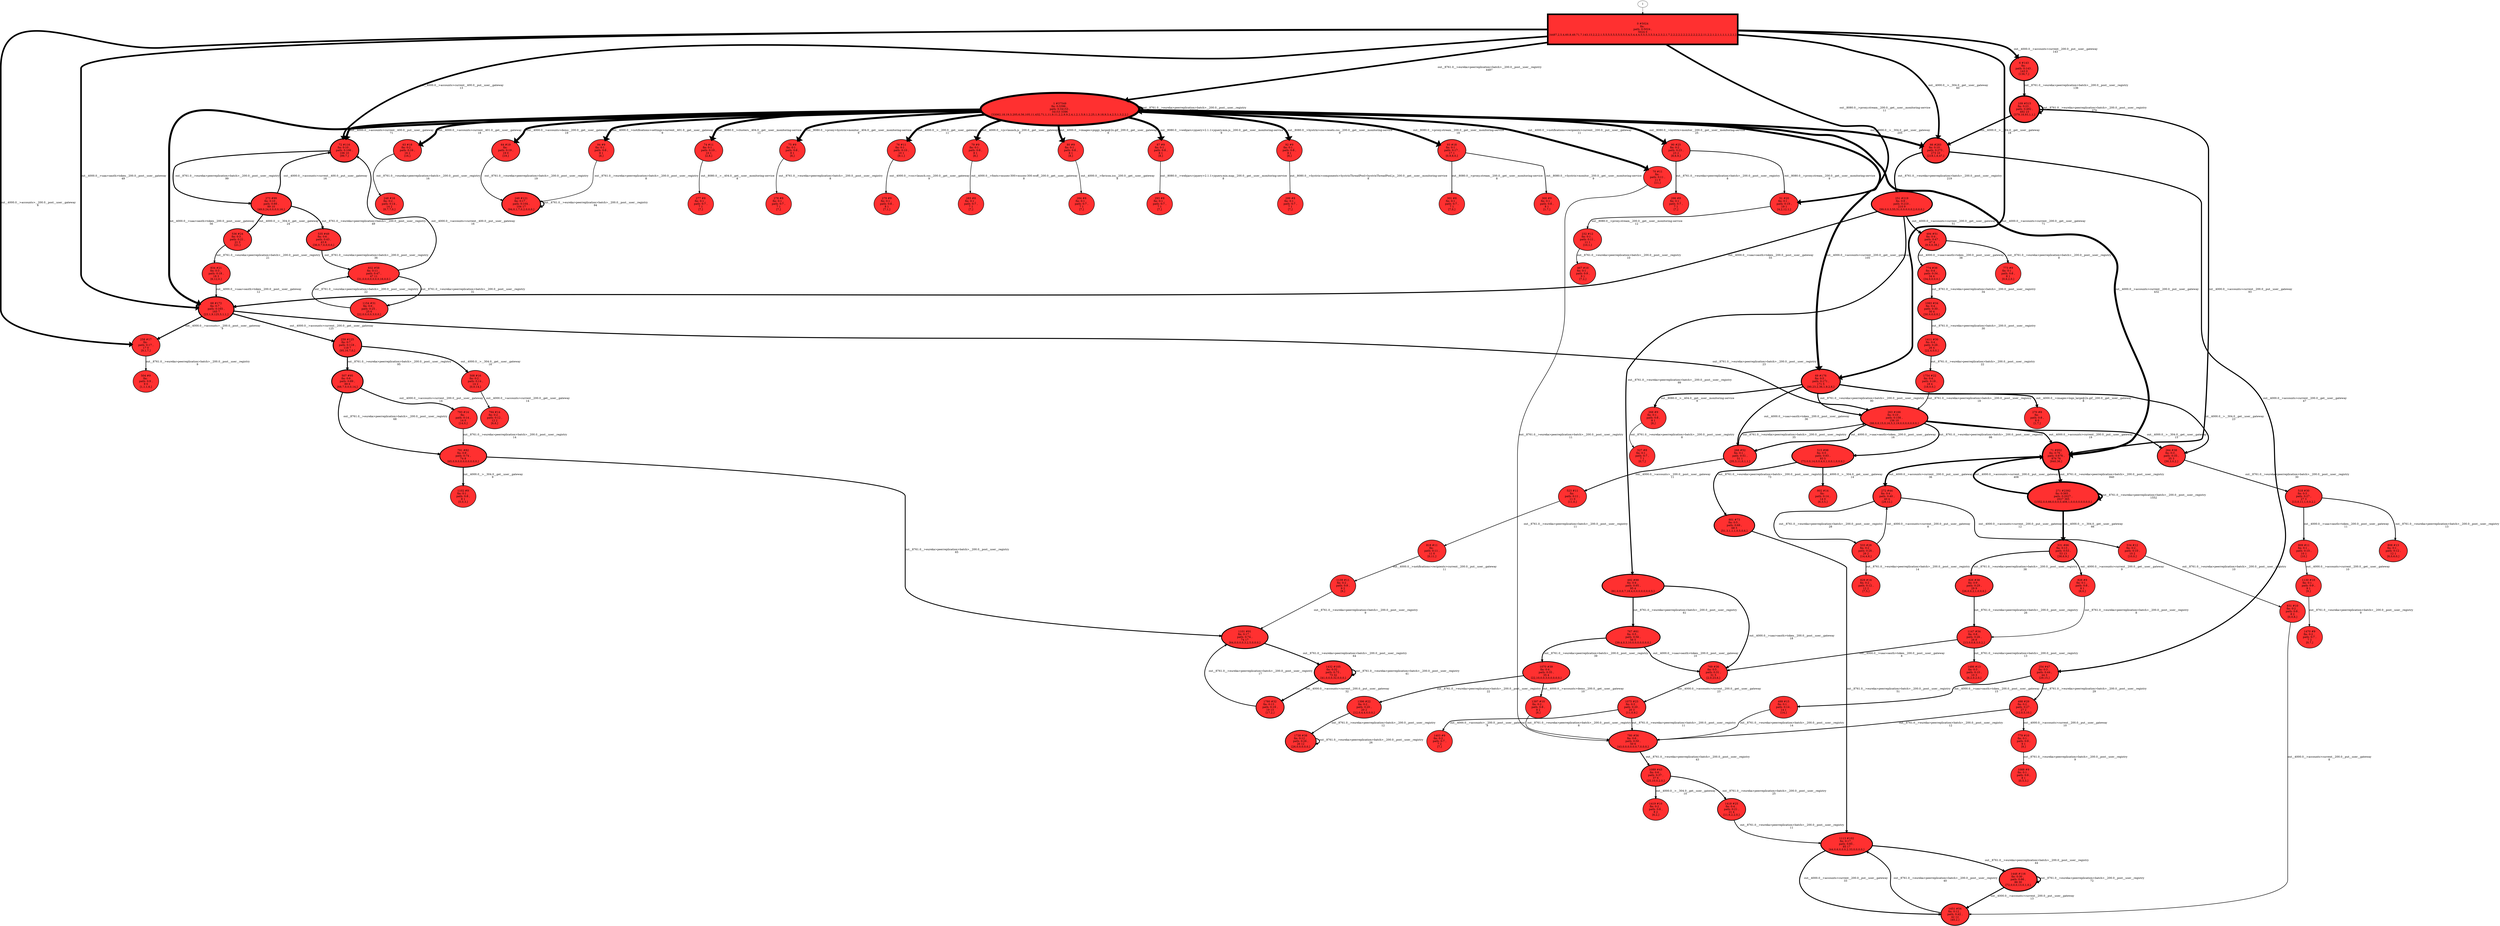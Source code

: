 // produced with flexfringe // 
digraph DFA {
	0 [label="root" shape=box];
		I -> 0;
	0 [ label="0 #5024
fin: 
 path: 0:5024 , 
5024 0
[4487,2,5,4,60,8,49,71,7,143,13,2,2,2,1,5,5,5,5,5,5,5,5,5,5,4,5,4,4,4,5,5,5,3,5,3,4,2,3,2,1,7,2,2,2,2,2,2,2,2,2,2,2,2,2,11,2,2,1,2,1,1,1,1,1,2,1,]" , style=filled, fillcolor="firebrick1", width=2.25362, height=2.25362, penwidth=8.52218];
		0 -> 1 [label="out__8761.0__>eureka>peerreplication>batch>__200.0__post__user__registry
4487 " , penwidth=8.52218 ];
		0 -> 66 [label="out__4000.0__>__304.0__get__user__gateway
60 " , penwidth=8.52218 ];
		0 -> 258 [label="out__4000.0__>accounts>__200.0__post__user__gateway
8 " , penwidth=8.52218 ];
		0 -> 68 [label="out__4000.0__>uaa>oauth>token__200.0__post__user__gateway
49 " , penwidth=8.52218 ];
		0 -> 69 [label="out__4000.0__>accounts>current__200.0__get__user__gateway
71 " , penwidth=8.52218 ];
		0 -> 6 [label="out__4000.0__>accounts>current__200.0__put__user__gateway
143 " , penwidth=8.52218 ];
		0 -> 72 [label="out__4000.0__>accounts>current__400.0__put__user__gateway
13 " , penwidth=8.52218 ];
		0 -> 51 [label="out__8080.0__>proxy.stream__200.0__get__user__monitoring-service
11 " , penwidth=8.52218 ];
	1 [ label="1 #37549
fin: 0:3396 , 
 path: 0:34153 , 
34153 3396
[33062,18,19,3,205,6,56,105,11,432,71,1,11,9,11,2,2,9,9,2,4,1,2,1,5,9,1,2,25,1,9,18,9,3,4,2,5,1,3,2,2,]" , style=filled, fillcolor="firebrick1", width=2.44525, height=2.44525, penwidth=10.5334];
		1 -> 1 [label="out__8761.0__>eureka>peerreplication>batch>__200.0__post__user__registry
33062 " , penwidth=10.5334 ];
		1 -> 63 [label="out__4000.0__>accounts>current__401.0__get__user__gateway
18 " , penwidth=10.5334 ];
		1 -> 64 [label="out__4000.0__>accounts>demo__200.0__get__user__gateway
19 " , penwidth=10.5334 ];
		1 -> 66 [label="out__4000.0__>__304.0__get__user__gateway
205 " , penwidth=10.5334 ];
		1 -> 68 [label="out__4000.0__>uaa>oauth>token__200.0__post__user__gateway
56 " , penwidth=10.5334 ];
		1 -> 69 [label="out__4000.0__>accounts>current__200.0__get__user__gateway
105 " , penwidth=10.5334 ];
		1 -> 70 [label="out__4000.0__>notifications>recipients>current__200.0__put__user__gateway
11 " , penwidth=10.5334 ];
		1 -> 71 [label="out__4000.0__>accounts>current__200.0__put__user__gateway
432 " , penwidth=10.5334 ];
		1 -> 72 [label="out__4000.0__>accounts>current__400.0__put__user__gateway
71 " , penwidth=10.5334 ];
		1 -> 74 [label="out__8080.0__>clusters__404.0__get__user__monitoring-service
11 " , penwidth=10.5334 ];
		1 -> 75 [label="out__8080.0__>proxy>hystrix>monitor__404.0__get__user__monitoring-service
9 " , penwidth=10.5334 ];
		1 -> 76 [label="out__4000.0__>__200.0__get__user__gateway
11 " , penwidth=10.5334 ];
		1 -> 79 [label="out__4000.0__>js>launch.js__200.0__get__user__gateway
9 " , penwidth=10.5334 ];
		1 -> 80 [label="out__4000.0__>images>piggy_large@2x.gif__200.0__get__user__gateway
9 " , penwidth=10.5334 ];
		1 -> 87 [label="out__8080.0__>webjars>jquery>2.1.1>jquery.min.js__200.0__get__user__monitoring-service
9 " , penwidth=10.5334 ];
		1 -> 90 [label="out__8080.0__>hystrix>monitor__200.0__get__user__monitoring-service
25 " , penwidth=10.5334 ];
		1 -> 92 [label="out__8080.0__>hystrix>css>resets.css__200.0__get__user__monitoring-service
9 " , penwidth=10.5334 ];
		1 -> 93 [label="out__8080.0__>proxy.stream__200.0__get__user__monitoring-service
18 " , penwidth=10.5334 ];
		1 -> 94 [label="out__4000.0__>notifications>settings>current__401.0__get__user__gateway
9 " , penwidth=10.5334 ];
	6 [ label="6 #143
fin: 
 path: 0:143 , 
143 0
[136,7,]" , style=filled, fillcolor="firebrick1", width=1.78672, height=1.78672, penwidth=4.96981];
		6 -> 109 [label="out__8761.0__>eureka>peerreplication>batch>__200.0__post__user__registry
136 " , penwidth=4.96981 ];
	51 [ label="51 #20
fin: 0:1 , 
 path: 0:19 , 
19 1
[4,2,12,1,]" , style=filled, fillcolor="firebrick1", width=1.39736, height=1.39736, penwidth=3.04452];
		51 -> 232 [label="out__8080.0__>proxy.stream__200.0__get__user__monitoring-service
12 " , penwidth=3.04452 ];
	63 [ label="63 #18
fin: 0:2 , 
 path: 0:16 , 
16 2
[16,]" , style=filled, fillcolor="firebrick1", width=1.37231, height=1.37231, penwidth=2.94444];
		63 -> 248 [label="out__8761.0__>eureka>peerreplication>batch>__200.0__post__user__registry
16 " , penwidth=2.94444 ];
	64 [ label="64 #19
fin: 
 path: 0:19 , 
19 0
[19,]" , style=filled, fillcolor="firebrick1", width=1.38523, height=1.38523, penwidth=2.99573];
		64 -> 249 [label="out__8761.0__>eureka>peerreplication>batch>__200.0__post__user__registry
19 " , penwidth=2.99573 ];
	66 [ label="66 #283
fin: 0:10 , 
 path: 0:273 , 
273 10
[219,1,6,47,]" , style=filled, fillcolor="firebrick1", width=1.89446, height=1.89446, penwidth=5.64897];
		66 -> 251 [label="out__8761.0__>eureka>peerreplication>batch>__200.0__post__user__registry
219 " , penwidth=5.64897 ];
		66 -> 254 [label="out__4000.0__>accounts>current__200.0__get__user__gateway
47 " , penwidth=5.64897 ];
	68 [ label="68 #172
fin: 0:7 , 
 path: 0:165 , 
165 7
[23,1,9,125,5,1,1,]" , style=filled, fillcolor="firebrick1", width=1.81699, height=1.81699, penwidth=5.15329];
		68 -> 263 [label="out__8761.0__>eureka>peerreplication>batch>__200.0__post__user__registry
23 " , penwidth=5.15329 ];
		68 -> 258 [label="out__4000.0__>accounts>__200.0__post__user__gateway
9 " , penwidth=5.15329 ];
		68 -> 259 [label="out__4000.0__>accounts>current__200.0__get__user__gateway
125 " , penwidth=5.15329 ];
	69 [ label="69 #176
fin: 0:5 , 
 path: 0:171 , 
171 5
[90,23,2,36,1,9,2,8,]" , style=filled, fillcolor="firebrick1", width=1.8207, height=1.8207, penwidth=5.17615];
		69 -> 263 [label="out__8761.0__>eureka>peerreplication>batch>__200.0__post__user__registry
90 " , penwidth=5.17615 ];
		69 -> 264 [label="out__4000.0__>__304.0__get__user__gateway
23 " , penwidth=5.17615 ];
		69 -> 266 [label="out__4000.0__>uaa>oauth>token__200.0__post__user__gateway
36 " , penwidth=5.17615 ];
		69 -> 268 [label="out__8080.0__>__404.0__get__user__monitoring-service
9 " , penwidth=5.17615 ];
		69 -> 270 [label="out__4000.0__>images>logo_large@2x.gif__200.0__get__user__gateway
8 " , penwidth=5.17615 ];
	70 [ label="70 #11
fin: 
 path: 0:11 , 
11 0
[11,]" , style=filled, fillcolor="firebrick1", width=1.24844, height=1.24844, penwidth=2.48491];
		70 -> 780 [label="out__8761.0__>eureka>peerreplication>batch>__200.0__post__user__registry
11 " , penwidth=2.48491 ];
	71 [ label="71 #952
fin: 0:76 , 
 path: 0:876 , 
876 76
[840,36,]" , style=filled, fillcolor="firebrick1", width=2.06174, height=2.06174, penwidth=6.85961];
		71 -> 271 [label="out__8761.0__>eureka>peerreplication>batch>__200.0__post__user__registry
840 " , penwidth=6.85961 ];
		71 -> 272 [label="out__4000.0__>accounts>current__200.0__put__user__gateway
36 " , penwidth=6.85961 ];
	72 [ label="72 #116
fin: 0:10 , 
 path: 0:106 , 
106 10
[99,7,]" , style=filled, fillcolor="firebrick1", width=1.75131, height=1.75131, penwidth=4.76217];
		72 -> 273 [label="out__8761.0__>eureka>peerreplication>batch>__200.0__post__user__registry
99 " , penwidth=4.76217 ];
	74 [ label="74 #11
fin: 0:1 , 
 path: 0:10 , 
10 1
[2,8,]" , style=filled, fillcolor="firebrick1", width=1.24844, height=1.24844, penwidth=2.48491];
		74 -> 277 [label="out__8080.0__>__404.0__get__user__monitoring-service
8 " , penwidth=2.48491 ];
	75 [ label="75 #9
fin: 0:1 , 
 path: 0:8 , 
8 1
[8,]" , style=filled, fillcolor="firebrick1", width=1.19471, height=1.19471, penwidth=2.30259];
		75 -> 278 [label="out__8761.0__>eureka>peerreplication>batch>__200.0__post__user__registry
8 " , penwidth=2.30259 ];
	76 [ label="76 #11
fin: 0:1 , 
 path: 0:10 , 
10 1
[9,1,]" , style=filled, fillcolor="firebrick1", width=1.24844, height=1.24844, penwidth=2.48491];
		76 -> 279 [label="out__4000.0__>css>launch.css__200.0__get__user__gateway
9 " , penwidth=2.48491 ];
	79 [ label="79 #9
fin: 0:1 , 
 path: 0:8 , 
8 1
[8,]" , style=filled, fillcolor="firebrick1", width=1.19471, height=1.19471, penwidth=2.30259];
		79 -> 283 [label="out__4000.0__>fonts>museo-300>museo-300.woff__200.0__get__user__gateway
8 " , penwidth=2.30259 ];
	80 [ label="80 #9
fin: 0:1 , 
 path: 0:8 , 
8 1
[8,]" , style=filled, fillcolor="firebrick1", width=1.19471, height=1.19471, penwidth=2.30259];
		80 -> 284 [label="out__4000.0__>favicon.ico__200.0__get__user__gateway
8 " , penwidth=2.30259 ];
	87 [ label="87 #9
fin: 0:1 , 
 path: 0:8 , 
8 1
[8,]" , style=filled, fillcolor="firebrick1", width=1.19471, height=1.19471, penwidth=2.30259];
		87 -> 293 [label="out__8080.0__>webjars>jquery>2.1.1>jquery.min.map__200.0__get__user__monitoring-service
8 " , penwidth=2.30259 ];
	90 [ label="90 #25
fin: 0:2 , 
 path: 0:23 , 
23 2
[8,6,9,]" , style=filled, fillcolor="firebrick1", width=1.44882, height=1.44882, penwidth=3.2581];
		90 -> 296 [label="out__8761.0__>eureka>peerreplication>batch>__200.0__post__user__registry
8 " , penwidth=3.2581 ];
		90 -> 51 [label="out__8080.0__>proxy.stream__200.0__get__user__monitoring-service
9 " , penwidth=3.2581 ];
	92 [ label="92 #9
fin: 0:1 , 
 path: 0:8 , 
8 1
[8,]" , style=filled, fillcolor="firebrick1", width=1.19471, height=1.19471, penwidth=2.30259];
		92 -> 299 [label="out__8080.0__>hystrix>components>hystrixThreadPool>hystrixThreadPool.js__200.0__get__user__monitoring-service
8 " , penwidth=2.30259 ];
	93 [ label="93 #18
fin: 0:1 , 
 path: 0:17 , 
17 1
[0,9,8,0,]" , style=filled, fillcolor="firebrick1", width=1.37231, height=1.37231, penwidth=2.94444];
		93 -> 300 [label="out__8080.0__>hystrix>monitor__200.0__get__user__monitoring-service
9 " , penwidth=2.94444 ];
		93 -> 301 [label="out__8080.0__>proxy.stream__200.0__get__user__monitoring-service
8 " , penwidth=2.94444 ];
	94 [ label="94 #9
fin: 0:1 , 
 path: 0:8 , 
8 1
[8,]" , style=filled, fillcolor="firebrick1", width=1.19471, height=1.19471, penwidth=2.30259];
		94 -> 249 [label="out__8761.0__>eureka>peerreplication>batch>__200.0__post__user__registry
8 " , penwidth=2.30259 ];
	109 [ label="109 #515
fin: 0:23 , 
 path: 0:492 , 
492 23
[379,18,93,1,1,]" , style=filled, fillcolor="firebrick1", width=1.98046, height=1.98046, penwidth=6.24611];
		109 -> 109 [label="out__8761.0__>eureka>peerreplication>batch>__200.0__post__user__registry
379 " , penwidth=6.24611 ];
		109 -> 66 [label="out__4000.0__>__304.0__get__user__gateway
18 " , penwidth=6.24611 ];
		109 -> 71 [label="out__4000.0__>accounts>current__200.0__put__user__gateway
93 " , penwidth=6.24611 ];
	232 [ label="232 #12
fin: 0:1 , 
 path: 0:11 , 
11 1
[10,1,]" , style=filled, fillcolor="firebrick1", width=1.27115, height=1.27115, penwidth=2.56495];
		232 -> 467 [label="out__8761.0__>eureka>peerreplication>batch>__200.0__post__user__registry
10 " , penwidth=2.56495 ];
	248 [ label="248 #16
fin: 0:2 , 
 path: 0:14 , 
14 2
[0,7,7,0,]" , style=filled, fillcolor="firebrick1", width=1.3437, height=1.3437, penwidth=2.83321];
	249 [ label="249 #121
fin: 0:17 , 
 path: 0:104 , 
104 17
[94,0,1,7,0,2,0,0,0,]" , style=filled, fillcolor="firebrick1", width=1.75855, height=1.75855, penwidth=4.80402];
		249 -> 249 [label="out__8761.0__>eureka>peerreplication>batch>__200.0__post__user__registry
94 " , penwidth=4.80402 ];
	251 [ label="251 #219
fin: 0:9 , 
 path: 0:210 , 
210 9
[99,0,0,3,55,51,0,0,0,0,0,2,0,0,0,]" , style=filled, fillcolor="firebrick1", width=1.8553, height=1.8553, penwidth=5.39363];
		251 -> 492 [label="out__8761.0__>eureka>peerreplication>batch>__200.0__post__user__registry
99 " , penwidth=5.39363 ];
		251 -> 68 [label="out__4000.0__>uaa>oauth>token__200.0__post__user__gateway
55 " , penwidth=5.39363 ];
		251 -> 494 [label="out__4000.0__>accounts>current__200.0__get__user__gateway
51 " , penwidth=5.39363 ];
	254 [ label="254 #47
fin: 0:3 , 
 path: 0:44 , 
44 3
[29,15,]" , style=filled, fillcolor="firebrick1", width=1.58334, height=1.58334, penwidth=3.8712];
		254 -> 498 [label="out__8761.0__>eureka>peerreplication>batch>__200.0__post__user__registry
29 " , penwidth=3.8712 ];
		254 -> 499 [label="out__4000.0__>uaa>oauth>token__200.0__post__user__gateway
15 " , penwidth=3.8712 ];
	258 [ label="258 #17
fin: 
 path: 0:17 , 
17 0
[9,1,7,]" , style=filled, fillcolor="firebrick1", width=1.3585, height=1.3585, penwidth=2.89037];
		258 -> 504 [label="out__8761.0__>eureka>peerreplication>batch>__200.0__post__user__registry
9 " , penwidth=2.89037 ];
	259 [ label="259 #125
fin: 0:7 , 
 path: 0:118 , 
118 7
[95,16,7,0,]" , style=filled, fillcolor="firebrick1", width=1.76409, height=1.76409, penwidth=4.83628];
		259 -> 507 [label="out__8761.0__>eureka>peerreplication>batch>__200.0__post__user__registry
95 " , penwidth=4.83628 ];
		259 -> 508 [label="out__4000.0__>__304.0__get__user__gateway
16 " , penwidth=4.83628 ];
	263 [ label="263 #166
fin: 0:10 , 
 path: 0:156 , 
156 10
[98,0,0,15,0,16,5,3,19,0,0,0,0,0,0,0,]" , style=filled, fillcolor="firebrick1", width=1.81123, height=1.81123, penwidth=5.11799];
		263 -> 515 [label="out__8761.0__>eureka>peerreplication>batch>__200.0__post__user__registry
98 " , penwidth=5.11799 ];
		263 -> 264 [label="out__4000.0__>__304.0__get__user__gateway
15 " , penwidth=5.11799 ];
		263 -> 266 [label="out__4000.0__>uaa>oauth>token__200.0__post__user__gateway
16 " , penwidth=5.11799 ];
		263 -> 71 [label="out__4000.0__>accounts>current__200.0__put__user__gateway
19 " , penwidth=5.11799 ];
	264 [ label="264 #38
fin: 0:3 , 
 path: 0:35 , 
35 3
[30,3,0,2,]" , style=filled, fillcolor="firebrick1", width=1.53978, height=1.53978, penwidth=3.66356];
		264 -> 518 [label="out__8761.0__>eureka>peerreplication>batch>__200.0__post__user__registry
30 " , penwidth=3.66356 ];
	266 [ label="266 #52
fin: 0:1 , 
 path: 0:51 , 
51 1
[35,3,11,0,1,1,]" , style=filled, fillcolor="firebrick1", width=1.60348, height=1.60348, penwidth=3.97029];
		266 -> 263 [label="out__8761.0__>eureka>peerreplication>batch>__200.0__post__user__registry
35 " , penwidth=3.97029 ];
		266 -> 523 [label="out__4000.0__>accounts>__200.0__post__user__gateway
11 " , penwidth=3.97029 ];
	268 [ label="268 #9
fin: 0:1 , 
 path: 0:8 , 
8 1
[8,]" , style=filled, fillcolor="firebrick1", width=1.19471, height=1.19471, penwidth=2.30259];
		268 -> 527 [label="out__8761.0__>eureka>peerreplication>batch>__200.0__post__user__registry
8 " , penwidth=2.30259 ];
	270 [ label="270 #8
fin: 
 path: 0:8 , 
8 0
[1,7,]" , style=filled, fillcolor="firebrick1", width=1.16228, height=1.16228, penwidth=2.19722];
	271 [ label="271 #2392
fin: 0:365 , 
 path: 0:2027 , 
2027 365
[1552,0,0,66,0,0,0,0,408,1,0,0,0,0,0,0,0,0,]" , style=filled, fillcolor="firebrick1", width=2.17251, height=2.17251, penwidth=7.7803];
		271 -> 271 [label="out__8761.0__>eureka>peerreplication>batch>__200.0__post__user__registry
1552 " , penwidth=7.7803 ];
		271 -> 531 [label="out__4000.0__>__304.0__get__user__gateway
66 " , penwidth=7.7803 ];
		271 -> 71 [label="out__4000.0__>accounts>current__200.0__put__user__gateway
408 " , penwidth=7.7803 ];
	272 [ label="272 #44
fin: 0:4 , 
 path: 0:40 , 
40 4
[28,12,]" , style=filled, fillcolor="firebrick1", width=1.57, height=1.57, penwidth=3.80666];
		272 -> 533 [label="out__8761.0__>eureka>peerreplication>batch>__200.0__post__user__registry
28 " , penwidth=3.80666 ];
		272 -> 534 [label="out__4000.0__>accounts>current__200.0__put__user__gateway
12 " , penwidth=3.80666 ];
	273 [ label="273 #99
fin: 0:10 , 
 path: 0:89 , 
89 10
[49,0,24,0,0,0,0,16,]" , style=filled, fillcolor="firebrick1", width=1.72369, height=1.72369, penwidth=4.60517];
		273 -> 535 [label="out__8761.0__>eureka>peerreplication>batch>__200.0__post__user__registry
49 " , penwidth=4.60517 ];
		273 -> 536 [label="out__4000.0__>__304.0__get__user__gateway
24 " , penwidth=4.60517 ];
		273 -> 72 [label="out__4000.0__>accounts>current__400.0__put__user__gateway
16 " , penwidth=4.60517 ];
	277 [ label="277 #8
fin: 0:1 , 
 path: 0:7 , 
7 1
[7,]" , style=filled, fillcolor="firebrick1", width=1.16228, height=1.16228, penwidth=2.19722];
	278 [ label="278 #8
fin: 0:1 , 
 path: 0:7 , 
7 1
[7,]" , style=filled, fillcolor="firebrick1", width=1.16228, height=1.16228, penwidth=2.19722];
	279 [ label="279 #9
fin: 0:1 , 
 path: 0:8 , 
8 1
[7,1,]" , style=filled, fillcolor="firebrick1", width=1.19471, height=1.19471, penwidth=2.30259];
	283 [ label="283 #8
fin: 0:1 , 
 path: 0:7 , 
7 1
[7,]" , style=filled, fillcolor="firebrick1", width=1.16228, height=1.16228, penwidth=2.19722];
	284 [ label="284 #8
fin: 0:1 , 
 path: 0:7 , 
7 1
[7,]" , style=filled, fillcolor="firebrick1", width=1.16228, height=1.16228, penwidth=2.19722];
	293 [ label="293 #8
fin: 0:1 , 
 path: 0:7 , 
7 1
[7,]" , style=filled, fillcolor="firebrick1", width=1.16228, height=1.16228, penwidth=2.19722];
	296 [ label="296 #8
fin: 0:1 , 
 path: 0:7 , 
7 1
[7,]" , style=filled, fillcolor="firebrick1", width=1.16228, height=1.16228, penwidth=2.19722];
	299 [ label="299 #8
fin: 0:1 , 
 path: 0:7 , 
7 1
[7,]" , style=filled, fillcolor="firebrick1", width=1.16228, height=1.16228, penwidth=2.19722];
	300 [ label="300 #9
fin: 0:1 , 
 path: 0:8 , 
8 1
[1,7,]" , style=filled, fillcolor="firebrick1", width=1.19471, height=1.19471, penwidth=2.30259];
	301 [ label="301 #8
fin: 0:1 , 
 path: 0:7 , 
7 1
[7,0,]" , style=filled, fillcolor="firebrick1", width=1.16228, height=1.16228, penwidth=2.19722];
	467 [ label="467 #10
fin: 0:1 , 
 path: 0:9 , 
9 1
[7,2,]" , style=filled, fillcolor="firebrick1", width=1.22316, height=1.22316, penwidth=2.3979];
	492 [ label="492 #99
fin: 0:4 , 
 path: 0:95 , 
95 4
[61,0,0,0,7,18,4,0,0,0,0,0,0,0,5,]" , style=filled, fillcolor="firebrick1", width=1.72369, height=1.72369, penwidth=4.60517];
		492 -> 767 [label="out__8761.0__>eureka>peerreplication>batch>__200.0__post__user__registry
61 " , penwidth=4.60517 ];
		492 -> 769 [label="out__4000.0__>uaa>oauth>token__200.0__post__user__gateway
18 " , penwidth=4.60517 ];
	494 [ label="494 #51
fin: 0:4 , 
 path: 0:47 , 
47 4
[9,0,0,38,]" , style=filled, fillcolor="firebrick1", width=1.59964, height=1.59964, penwidth=3.95124];
		494 -> 773 [label="out__8761.0__>eureka>peerreplication>batch>__200.0__post__user__registry
9 " , penwidth=3.95124 ];
		494 -> 774 [label="out__4000.0__>uaa>oauth>token__200.0__post__user__gateway
38 " , penwidth=3.95124 ];
	498 [ label="498 #29
fin: 0:2 , 
 path: 0:27 , 
27 2
[12,0,5,10,]" , style=filled, fillcolor="firebrick1", width=1.48188, height=1.48188, penwidth=3.4012];
		498 -> 780 [label="out__8761.0__>eureka>peerreplication>batch>__200.0__post__user__registry
12 " , penwidth=3.4012 ];
		498 -> 779 [label="out__4000.0__>accounts>current__200.0__put__user__gateway
10 " , penwidth=3.4012 ];
	499 [ label="499 #15
fin: 0:1 , 
 path: 0:14 , 
14 1
[14,]" , style=filled, fillcolor="firebrick1", width=1.32776, height=1.32776, penwidth=2.77259];
		499 -> 780 [label="out__8761.0__>eureka>peerreplication>batch>__200.0__post__user__registry
14 " , penwidth=2.77259 ];
	504 [ label="504 #9
fin: 
 path: 0:9 , 
9 0
[1,1,1,6,]" , style=filled, fillcolor="firebrick1", width=1.19471, height=1.19471, penwidth=2.30259];
	507 [ label="507 #95
fin: 0:6 , 
 path: 0:89 , 
89 6
[68,7,0,0,0,14,]" , style=filled, fillcolor="firebrick1", width=1.71638, height=1.71638, penwidth=4.56435];
		507 -> 791 [label="out__8761.0__>eureka>peerreplication>batch>__200.0__post__user__registry
68 " , penwidth=4.56435 ];
		507 -> 793 [label="out__4000.0__>accounts>current__200.0__put__user__gateway
14 " , penwidth=4.56435 ];
	508 [ label="508 #16
fin: 0:2 , 
 path: 0:14 , 
14 2
[0,0,14,]" , style=filled, fillcolor="firebrick1", width=1.3437, height=1.3437, penwidth=2.83321];
		508 -> 794 [label="out__4000.0__>accounts>current__200.0__get__user__gateway
14 " , penwidth=2.83321 ];
	515 [ label="515 #98
fin: 0:5 , 
 path: 0:93 , 
93 5
[73,0,0,14,0,0,4,0,1,0,0,1,0,0,0,]" , style=filled, fillcolor="firebrick1", width=1.72189, height=1.72189, penwidth=4.59512];
		515 -> 801 [label="out__8761.0__>eureka>peerreplication>batch>__200.0__post__user__registry
73 " , penwidth=4.59512 ];
		515 -> 802 [label="out__4000.0__>__304.0__get__user__gateway
14 " , penwidth=4.59512 ];
	518 [ label="518 #30
fin: 0:3 , 
 path: 0:27 , 
27 3
[13,0,11,1,0,0,2,]" , style=filled, fillcolor="firebrick1", width=1.4893, height=1.4893, penwidth=3.43399];
		518 -> 808 [label="out__8761.0__>eureka>peerreplication>batch>__200.0__post__user__registry
13 " , penwidth=3.43399 ];
		518 -> 809 [label="out__4000.0__>uaa>oauth>token__200.0__post__user__gateway
11 " , penwidth=3.43399 ];
	523 [ label="523 #11
fin: 
 path: 0:11 , 
11 0
[11,0,]" , style=filled, fillcolor="firebrick1", width=1.24844, height=1.24844, penwidth=2.48491];
		523 -> 818 [label="out__8761.0__>eureka>peerreplication>batch>__200.0__post__user__registry
11 " , penwidth=2.48491 ];
	527 [ label="527 #8
fin: 0:1 , 
 path: 0:7 , 
7 1
[0,7,]" , style=filled, fillcolor="firebrick1", width=1.16228, height=1.16228, penwidth=2.19722];
	531 [ label="531 #66
fin: 0:13 , 
 path: 0:53 , 
53 13
[38,6,9,]" , style=filled, fillcolor="firebrick1", width=1.64956, height=1.64956, penwidth=4.20469];
		531 -> 826 [label="out__8761.0__>eureka>peerreplication>batch>__200.0__post__user__registry
38 " , penwidth=4.20469 ];
		531 -> 828 [label="out__4000.0__>accounts>current__200.0__get__user__gateway
9 " , penwidth=4.20469 ];
	533 [ label="533 #28
fin: 0:2 , 
 path: 0:26 , 
26 2
[14,4,8,]" , style=filled, fillcolor="firebrick1", width=1.47414, height=1.47414, penwidth=3.3673];
		533 -> 829 [label="out__8761.0__>eureka>peerreplication>batch>__200.0__post__user__registry
14 " , penwidth=3.3673 ];
		533 -> 272 [label="out__4000.0__>accounts>current__200.0__put__user__gateway
8 " , penwidth=3.3673 ];
	534 [ label="534 #12
fin: 0:2 , 
 path: 0:10 , 
10 2
[10,0,]" , style=filled, fillcolor="firebrick1", width=1.27115, height=1.27115, penwidth=2.56495];
		534 -> 831 [label="out__8761.0__>eureka>peerreplication>batch>__200.0__post__user__registry
10 " , penwidth=2.56495 ];
	535 [ label="535 #49
fin: 0:6 , 
 path: 0:43 , 
43 6
[36,0,7,0,0,0,0,]" , style=filled, fillcolor="firebrick1", width=1.59169, height=1.59169, penwidth=3.91202];
		535 -> 832 [label="out__8761.0__>eureka>peerreplication>batch>__200.0__post__user__registry
36 " , penwidth=3.91202 ];
	536 [ label="536 #24
fin: 0:3 , 
 path: 0:21 , 
21 3
[21,]" , style=filled, fillcolor="firebrick1", width=1.43957, height=1.43957, penwidth=3.21888];
		536 -> 834 [label="out__8761.0__>eureka>peerreplication>batch>__200.0__post__user__registry
21 " , penwidth=3.21888 ];
	802 [ label="802 #14
fin: 
 path: 0:14 , 
14 0
[6,3,5,]" , style=filled, fillcolor="firebrick1", width=1.31051, height=1.31051, penwidth=2.70805];
	767 [ label="767 #61
fin: 0:5 , 
 path: 0:56 , 
56 5
[39,4,0,3,10,0,0,0,0,0,0,0,]" , style=filled, fillcolor="firebrick1", width=1.63455, height=1.63455, penwidth=4.12713];
		767 -> 1070 [label="out__8761.0__>eureka>peerreplication>batch>__200.0__post__user__registry
39 " , penwidth=4.12713 ];
		767 -> 769 [label="out__4000.0__>uaa>oauth>token__200.0__post__user__gateway
10 " , penwidth=4.12713 ];
	769 [ label="769 #36
fin: 0:5 , 
 path: 0:31 , 
31 5
[2,0,23,6,]" , style=filled, fillcolor="firebrick1", width=1.52843, height=1.52843, penwidth=3.61092];
		769 -> 1075 [label="out__4000.0__>accounts>current__200.0__get__user__gateway
23 " , penwidth=3.61092 ];
	773 [ label="773 #9
fin: 0:1 , 
 path: 0:8 , 
8 1
[0,6,2,0,]" , style=filled, fillcolor="firebrick1", width=1.19471, height=1.19471, penwidth=2.30259];
	774 [ label="774 #38
fin: 0:4 , 
 path: 0:34 , 
34 4
[34,0,0,0,0,]" , style=filled, fillcolor="firebrick1", width=1.53978, height=1.53978, penwidth=3.66356];
		774 -> 1083 [label="out__8761.0__>eureka>peerreplication>batch>__200.0__post__user__registry
34 " , penwidth=3.66356 ];
	779 [ label="779 #10
fin: 0:1 , 
 path: 0:9 , 
9 1
[9,]" , style=filled, fillcolor="firebrick1", width=1.22316, height=1.22316, penwidth=2.3979];
		779 -> 1088 [label="out__8761.0__>eureka>peerreplication>batch>__200.0__post__user__registry
9 " , penwidth=2.3979 ];
	780 [ label="780 #56
fin: 0:6 , 
 path: 0:50 , 
50 6
[43,0,0,0,0,0,0,7,0,0,0,]" , style=filled, fillcolor="firebrick1", width=1.61801, height=1.61801, penwidth=4.04305];
		780 -> 1089 [label="out__8761.0__>eureka>peerreplication>batch>__200.0__post__user__registry
43 " , penwidth=4.04305 ];
	791 [ label="791 #82
fin: 0:8 , 
 path: 0:74 , 
74 8
[65,0,9,0,0,0,0,0,0,0,0,]" , style=filled, fillcolor="firebrick1", width=1.68988, height=1.68988, penwidth=4.41884];
		791 -> 1101 [label="out__8761.0__>eureka>peerreplication>batch>__200.0__post__user__registry
65 " , penwidth=4.41884 ];
		791 -> 1102 [label="out__4000.0__>__304.0__get__user__gateway
9 " , penwidth=4.41884 ];
	793 [ label="793 #14
fin: 
 path: 0:14 , 
14 0
[14,0,]" , style=filled, fillcolor="firebrick1", width=1.31051, height=1.31051, penwidth=2.70805];
		793 -> 791 [label="out__8761.0__>eureka>peerreplication>batch>__200.0__post__user__registry
14 " , penwidth=2.70805 ];
	794 [ label="794 #14
fin: 0:2 , 
 path: 0:12 , 
12 2
[6,6,]" , style=filled, fillcolor="firebrick1", width=1.31051, height=1.31051, penwidth=2.70805];
	801 [ label="801 #73
fin: 0:5 , 
 path: 0:68 , 
68 5
[51,3,1,1,1,0,5,0,6,]" , style=filled, fillcolor="firebrick1", width=1.66847, height=1.66847, penwidth=4.30407];
		801 -> 1113 [label="out__8761.0__>eureka>peerreplication>batch>__200.0__post__user__registry
51 " , penwidth=4.30407 ];
	808 [ label="808 #13
fin: 0:1 , 
 path: 0:12 , 
12 1
[6,0,6,0,]" , style=filled, fillcolor="firebrick1", width=1.29172, height=1.29172, penwidth=2.63906];
	809 [ label="809 #11
fin: 0:1 , 
 path: 0:10 , 
10 1
[10,]" , style=filled, fillcolor="firebrick1", width=1.24844, height=1.24844, penwidth=2.48491];
		809 -> 1130 [label="out__4000.0__>accounts>current__200.0__get__user__gateway
10 " , penwidth=2.48491 ];
	818 [ label="818 #11
fin: 
 path: 0:11 , 
11 0
[0,11,]" , style=filled, fillcolor="firebrick1", width=1.24844, height=1.24844, penwidth=2.48491];
		818 -> 1139 [label="out__4000.0__>notifications>recipients>current__200.0__put__user__gateway
11 " , penwidth=2.48491 ];
	826 [ label="826 #38
fin: 0:9 , 
 path: 0:29 , 
29 9
[26,0,0,2,1,0,0,0,]" , style=filled, fillcolor="firebrick1", width=1.53978, height=1.53978, penwidth=3.66356];
		826 -> 1147 [label="out__8761.0__>eureka>peerreplication>batch>__200.0__post__user__registry
26 " , penwidth=3.66356 ];
	828 [ label="828 #9
fin: 0:1 , 
 path: 0:8 , 
8 1
[8,0,]" , style=filled, fillcolor="firebrick1", width=1.19471, height=1.19471, penwidth=2.30259];
		828 -> 1147 [label="out__8761.0__>eureka>peerreplication>batch>__200.0__post__user__registry
8 " , penwidth=2.30259 ];
	829 [ label="829 #14
fin: 0:2 , 
 path: 0:12 , 
12 2
[7,5,]" , style=filled, fillcolor="firebrick1", width=1.31051, height=1.31051, penwidth=2.70805];
	831 [ label="831 #10
fin: 0:2 , 
 path: 0:8 , 
8 2
[0,0,8,]" , style=filled, fillcolor="firebrick1", width=1.22316, height=1.22316, penwidth=2.3979];
		831 -> 1451 [label="out__4000.0__>accounts>current__200.0__put__user__gateway
8 " , penwidth=2.3979 ];
	832 [ label="832 #58
fin: 0:11 , 
 path: 0:47 , 
47 11
[31,0,0,0,0,0,0,0,16,0,0,]" , style=filled, fillcolor="firebrick1", width=1.62483, height=1.62483, penwidth=4.07754];
		832 -> 1154 [label="out__8761.0__>eureka>peerreplication>batch>__200.0__post__user__registry
31 " , penwidth=4.07754 ];
		832 -> 72 [label="out__4000.0__>accounts>current__400.0__put__user__gateway
16 " , penwidth=4.07754 ];
	834 [ label="834 #21
fin: 0:3 , 
 path: 0:18 , 
18 3
[6,12,0,]" , style=filled, fillcolor="firebrick1", width=1.4088, height=1.4088, penwidth=3.09104];
		834 -> 68 [label="out__4000.0__>uaa>oauth>token__200.0__post__user__gateway
12 " , penwidth=3.09104 ];
	1070 [ label="1070 #39
fin: 0:4 , 
 path: 0:35 , 
35 4
[22,10,0,0,3,0,0,0,0,0,]" , style=filled, fillcolor="firebrick1", width=1.54519, height=1.54519, penwidth=3.68888];
		1070 -> 1396 [label="out__8761.0__>eureka>peerreplication>batch>__200.0__post__user__registry
22 " , penwidth=3.68888 ];
		1070 -> 1397 [label="out__4000.0__>accounts>demo__200.0__get__user__gateway
10 " , penwidth=3.68888 ];
	1075 [ label="1075 #23
fin: 0:3 , 
 path: 0:20 , 
20 3
[11,0,9,]" , style=filled, fillcolor="firebrick1", width=1.42985, height=1.42985, penwidth=3.17805];
		1075 -> 780 [label="out__8761.0__>eureka>peerreplication>batch>__200.0__post__user__registry
11 " , penwidth=3.17805 ];
		1075 -> 1403 [label="out__4000.0__>accounts>__200.0__post__user__gateway
9 " , penwidth=3.17805 ];
	1083 [ label="1083 #34
fin: 0:4 , 
 path: 0:30 , 
30 4
[30,0,0,0,0,]" , style=filled, fillcolor="firebrick1", width=1.5163, height=1.5163, penwidth=3.55535];
		1083 -> 1411 [label="out__8761.0__>eureka>peerreplication>batch>__200.0__post__user__registry
30 " , penwidth=3.55535 ];
	1088 [ label="1088 #9
fin: 0:1 , 
 path: 0:8 , 
8 1
[0,5,3,]" , style=filled, fillcolor="firebrick1", width=1.19471, height=1.19471, penwidth=2.30259];
	1089 [ label="1089 #43
fin: 0:6 , 
 path: 0:37 , 
37 6
[25,10,0,2,0,]" , style=filled, fillcolor="firebrick1", width=1.56532, height=1.56532, penwidth=3.78419];
		1089 -> 1418 [label="out__8761.0__>eureka>peerreplication>batch>__200.0__post__user__registry
25 " , penwidth=3.78419 ];
		1089 -> 1419 [label="out__4000.0__>__304.0__get__user__gateway
10 " , penwidth=3.78419 ];
	1101 [ label="1101 #91
fin: 0:17 , 
 path: 0:74 , 
74 17
[64,0,0,0,0,3,2,5,0,0,0,]" , style=filled, fillcolor="firebrick1", width=1.7087, height=1.7087, penwidth=4.52179];
		1101 -> 1432 [label="out__8761.0__>eureka>peerreplication>batch>__200.0__post__user__registry
64 " , penwidth=4.52179 ];
	1102 [ label="1102 #9
fin: 0:1 , 
 path: 0:8 , 
8 1
[5,0,3,]" , style=filled, fillcolor="firebrick1", width=1.19471, height=1.19471, penwidth=2.30259];
	1113 [ label="1113 #102
fin: 0:17 , 
 path: 0:85 , 
85 17
[44,0,6,0,0,0,2,33,0,0,0,0,]" , style=filled, fillcolor="firebrick1", width=1.72895, height=1.72895, penwidth=4.63473];
		1113 -> 1448 [label="out__8761.0__>eureka>peerreplication>batch>__200.0__post__user__registry
44 " , penwidth=4.63473 ];
		1113 -> 1451 [label="out__4000.0__>accounts>current__200.0__put__user__gateway
33 " , penwidth=4.63473 ];
	1130 [ label="1130 #10
fin: 0:1 , 
 path: 0:9 , 
9 1
[9,]" , style=filled, fillcolor="firebrick1", width=1.22316, height=1.22316, penwidth=2.3979];
		1130 -> 1470 [label="out__8761.0__>eureka>peerreplication>batch>__200.0__post__user__registry
9 " , penwidth=2.3979 ];
	1139 [ label="1139 #11
fin: 0:2 , 
 path: 0:9 , 
9 2
[9,]" , style=filled, fillcolor="firebrick1", width=1.24844, height=1.24844, penwidth=2.48491];
		1139 -> 1101 [label="out__8761.0__>eureka>peerreplication>batch>__200.0__post__user__registry
9 " , penwidth=2.48491 ];
	1147 [ label="1147 #34
fin: 0:8 , 
 path: 0:26 , 
26 8
[13,0,0,8,3,0,2,]" , style=filled, fillcolor="firebrick1", width=1.5163, height=1.5163, penwidth=3.55535];
		1147 -> 1486 [label="out__8761.0__>eureka>peerreplication>batch>__200.0__post__user__registry
13 " , penwidth=3.55535 ];
		1147 -> 769 [label="out__4000.0__>uaa>oauth>token__200.0__post__user__gateway
8 " , penwidth=3.55535 ];
	1154 [ label="1154 #31
fin: 0:6 , 
 path: 0:25 , 
25 6
[22,0,0,0,0,3,0,0,]" , style=filled, fillcolor="firebrick1", width=1.49643, height=1.49643, penwidth=3.46574];
		1154 -> 832 [label="out__8761.0__>eureka>peerreplication>batch>__200.0__post__user__registry
22 " , penwidth=3.46574 ];
	1451 [ label="1451 #54
fin: 0:12 , 
 path: 0:42 , 
42 12
[40,2,]" , style=filled, fillcolor="firebrick1", width=1.6109, height=1.6109, penwidth=4.00733];
		1451 -> 1113 [label="out__8761.0__>eureka>peerreplication>batch>__200.0__post__user__registry
40 " , penwidth=4.00733 ];
	1396 [ label="1396 #22
fin: 0:2 , 
 path: 0:20 , 
20 2
[12,0,4,4,0,0,0,]" , style=filled, fillcolor="firebrick1", width=1.41961, height=1.41961, penwidth=3.13549];
		1396 -> 1738 [label="out__8761.0__>eureka>peerreplication>batch>__200.0__post__user__registry
12 " , penwidth=3.13549 ];
	1397 [ label="1397 #10
fin: 0:2 , 
 path: 0:8 , 
8 2
[8,]" , style=filled, fillcolor="firebrick1", width=1.22316, height=1.22316, penwidth=2.3979];
		1397 -> 780 [label="out__8761.0__>eureka>peerreplication>batch>__200.0__post__user__registry
8 " , penwidth=2.3979 ];
	1403 [ label="1403 #9
fin: 0:2 , 
 path: 0:7 , 
7 2
[7,]" , style=filled, fillcolor="firebrick1", width=1.19471, height=1.19471, penwidth=2.30259];
	1411 [ label="1411 #30
fin: 0:4 , 
 path: 0:26 , 
26 4
[22,4,0,0,]" , style=filled, fillcolor="firebrick1", width=1.4893, height=1.4893, penwidth=3.43399];
		1411 -> 1754 [label="out__8761.0__>eureka>peerreplication>batch>__200.0__post__user__registry
22 " , penwidth=3.43399 ];
	1418 [ label="1418 #25
fin: 0:4 , 
 path: 0:21 , 
21 4
[11,6,2,2,0,]" , style=filled, fillcolor="firebrick1", width=1.44882, height=1.44882, penwidth=3.2581];
		1418 -> 1113 [label="out__8761.0__>eureka>peerreplication>batch>__200.0__post__user__registry
11 " , penwidth=3.2581 ];
	1419 [ label="1419 #10
fin: 0:2 , 
 path: 0:8 , 
8 2
[6,2,]" , style=filled, fillcolor="firebrick1", width=1.22316, height=1.22316, penwidth=2.3979];
	1432 [ label="1432 #105
fin: 0:32 , 
 path: 0:73 , 
73 32
[41,0,0,0,32,0,0,0,]" , style=filled, fillcolor="firebrick1", width=1.73403, height=1.73403, penwidth=4.66344];
		1432 -> 1432 [label="out__8761.0__>eureka>peerreplication>batch>__200.0__post__user__registry
41 " , penwidth=4.66344 ];
		1432 -> 1780 [label="out__4000.0__>accounts>current__200.0__put__user__gateway
32 " , penwidth=4.66344 ];
	1448 [ label="1448 #116
fin: 0:30 , 
 path: 0:86 , 
86 30
[72,0,0,0,13,0,1,0,]" , style=filled, fillcolor="firebrick1", width=1.75131, height=1.75131, penwidth=4.76217];
		1448 -> 1448 [label="out__8761.0__>eureka>peerreplication>batch>__200.0__post__user__registry
72 " , penwidth=4.76217 ];
		1448 -> 1451 [label="out__4000.0__>accounts>current__200.0__put__user__gateway
13 " , penwidth=4.76217 ];
	1470 [ label="1470 #9
fin: 0:2 , 
 path: 0:7 , 
7 2
[0,7,]" , style=filled, fillcolor="firebrick1", width=1.19471, height=1.19471, penwidth=2.30259];
	1486 [ label="1486 #13
fin: 0:3 , 
 path: 0:10 , 
10 3
[6,2,0,2,0,]" , style=filled, fillcolor="firebrick1", width=1.29172, height=1.29172, penwidth=2.63906];
	1738 [ label="1738 #38
fin: 0:12 , 
 path: 0:26 , 
26 12
[26,0,0,0,0,0,]" , style=filled, fillcolor="firebrick1", width=1.53978, height=1.53978, penwidth=3.66356];
		1738 -> 1738 [label="out__8761.0__>eureka>peerreplication>batch>__200.0__post__user__registry
26 " , penwidth=3.66356 ];
	1754 [ label="1754 #22
fin: 0:4 , 
 path: 0:18 , 
18 4
[18,0,0,]" , style=filled, fillcolor="firebrick1", width=1.41961, height=1.41961, penwidth=3.13549];
		1754 -> 263 [label="out__8761.0__>eureka>peerreplication>batch>__200.0__post__user__registry
18 " , penwidth=3.13549 ];
	1780 [ label="1780 #32
fin: 0:13 , 
 path: 0:19 , 
19 13
[17,2,]" , style=filled, fillcolor="firebrick1", width=1.5033, height=1.5033, penwidth=3.49651];
		1780 -> 1101 [label="out__8761.0__>eureka>peerreplication>batch>__200.0__post__user__registry
17 " , penwidth=3.49651 ];
}
